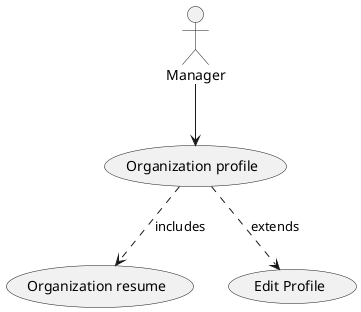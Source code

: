 @startuml

:Manager:

Manager --> (Organization profile)
(Organization profile) ..> (Organization resume) :includes
(Organization profile) ..> (Edit Profile) :extends

@enduml